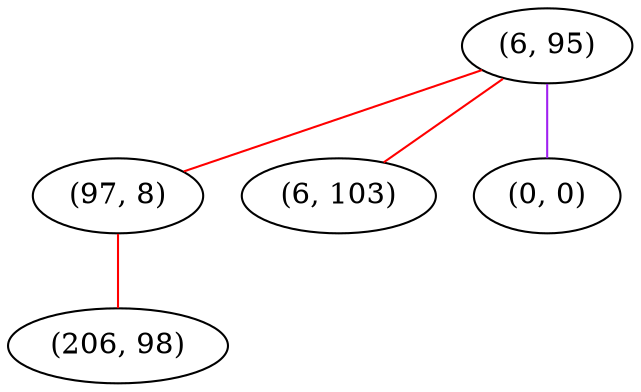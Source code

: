 graph "" {
"(6, 95)";
"(97, 8)";
"(206, 98)";
"(6, 103)";
"(0, 0)";
"(6, 95)" -- "(97, 8)"  [color=red, key=0, weight=1];
"(6, 95)" -- "(0, 0)"  [color=purple, key=0, weight=4];
"(6, 95)" -- "(6, 103)"  [color=red, key=0, weight=1];
"(97, 8)" -- "(206, 98)"  [color=red, key=0, weight=1];
}
